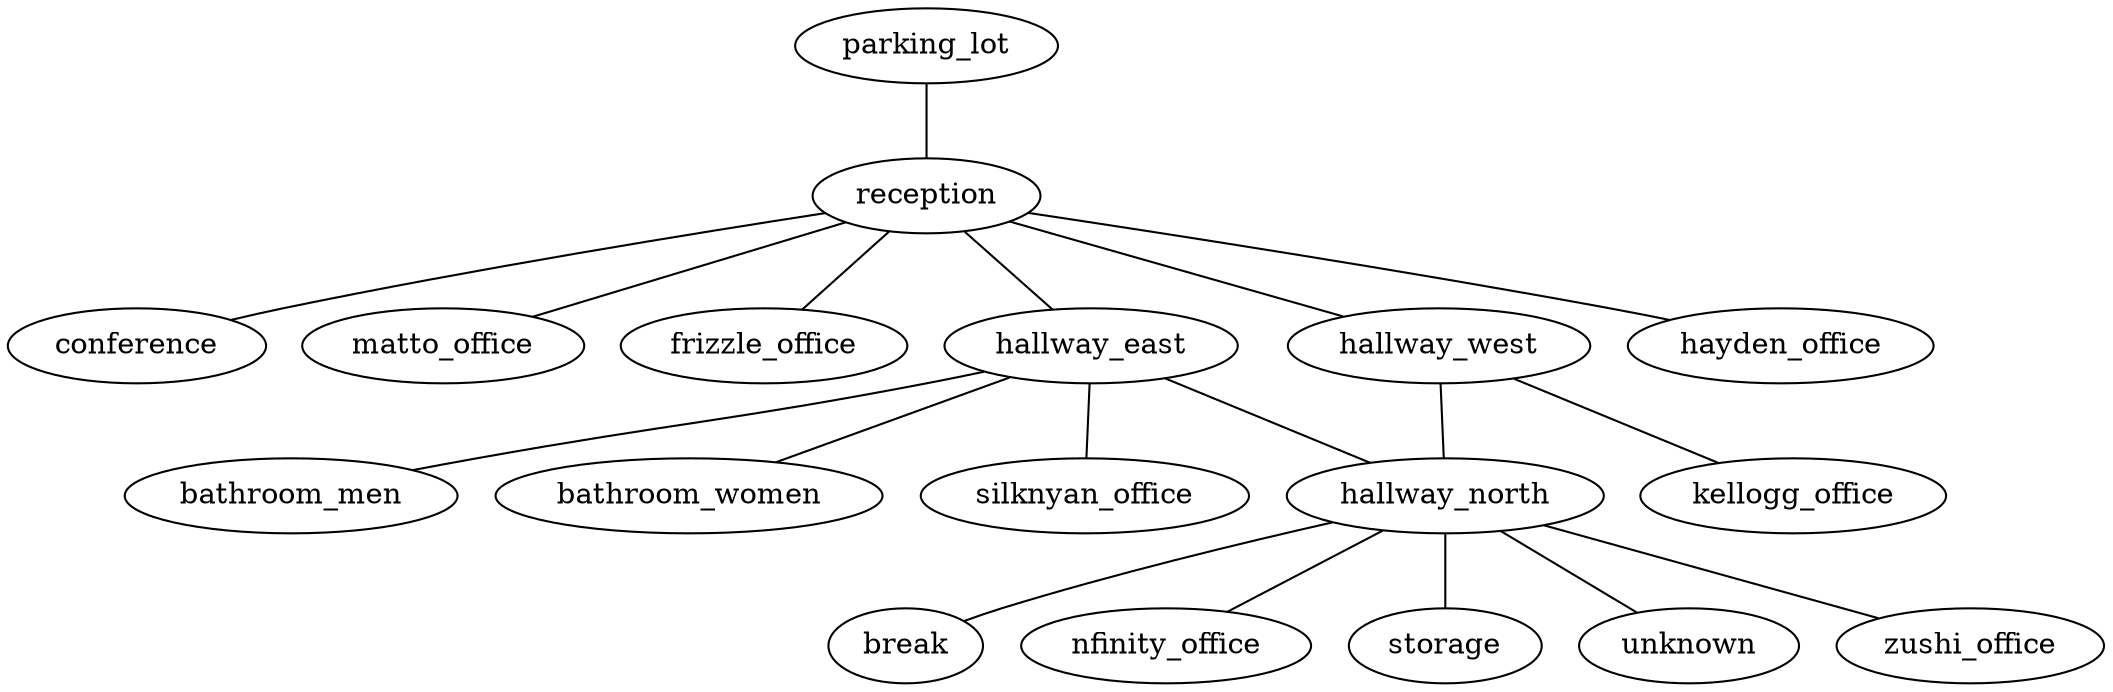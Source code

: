 # name: AWNAM Office
graph awnam {

    # name: Men's Bathroom
    bathroom_men

    # name: Women's Bathroom
    bathroom_women

    # name: Break Room
    # voice: enabled
    # has: snes
    # has: gamecube
    # has: fat-ps3
    break

    # name: Conference Room
    # voice: enabled
    conference

    # empty_a
    # name: Matto's Office
    matto_office
    # empty_d
    # empty_e
    # empty_f

    # name: Kellogg's Office
    kellogg_office

    # empty_n

    # name: Frizzle's Office
    frizzle_office

    # name: East Hallway
    hallway_east

    # name: North Hallway
    hallway_north

    # name: West Hallway
    hallway_west

    # name: Hayden's Office
    hayden_office

    # name: Nfinity's Office
    nfinity_office

    # name: Parking Lot
    parking_lot

    # name: Reception Area
    reception

    # name: Silk-nyan's Office
    silknyan_office

    # name: Storage Closet
    storage

    # name: Spooky Unknown Room
    unknown

    # name: Zushi's office
    zushi_office

    parking_lot -- reception
    reception -- hallway_west
    reception -- hallway_east
    hallway_west -- hallway_north
    hallway_east -- hallway_north

    # reception -- empty_a
    reception -- matto_office
    reception -- hayden_office
    reception -- conference
    # reception -- empty_n
    reception -- frizzle_office

    # hallway_west -- empty_d
    # hallway_west -- empty_e
    # hallway_west -- empty_f
    hallway_west -- kellogg_office

    hallway_north -- nfinity_office
    hallway_north -- storage
    hallway_north -- break
    hallway_north -- zushi_office
    hallway_north -- unknown

    hallway_east -- silknyan_office
    hallway_east -- bathroom_men
    hallway_east -- bathroom_women
}
